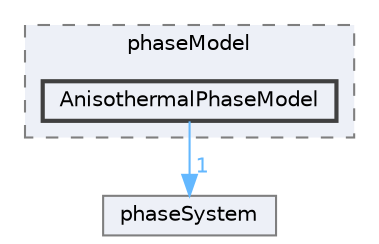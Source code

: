 digraph "src/phaseSystemModels/reactingEuler/multiphaseSystem/phaseModel/AnisothermalPhaseModel"
{
 // LATEX_PDF_SIZE
  bgcolor="transparent";
  edge [fontname=Helvetica,fontsize=10,labelfontname=Helvetica,labelfontsize=10];
  node [fontname=Helvetica,fontsize=10,shape=box,height=0.2,width=0.4];
  compound=true
  subgraph clusterdir_e73325ebbaf777d8f73dd3ce5c4db79d {
    graph [ bgcolor="#edf0f7", pencolor="grey50", label="phaseModel", fontname=Helvetica,fontsize=10 style="filled,dashed", URL="dir_e73325ebbaf777d8f73dd3ce5c4db79d.html",tooltip=""]
  dir_b1c4ad5e20f82298b094f8b944eddf83 [label="AnisothermalPhaseModel", fillcolor="#edf0f7", color="grey25", style="filled,bold", URL="dir_b1c4ad5e20f82298b094f8b944eddf83.html",tooltip=""];
  }
  dir_dfe19b54a98af0254be9d6c989217747 [label="phaseSystem", fillcolor="#edf0f7", color="grey50", style="filled", URL="dir_dfe19b54a98af0254be9d6c989217747.html",tooltip=""];
  dir_b1c4ad5e20f82298b094f8b944eddf83->dir_dfe19b54a98af0254be9d6c989217747 [headlabel="1", labeldistance=1.5 headhref="dir_000107_002906.html" href="dir_000107_002906.html" color="steelblue1" fontcolor="steelblue1"];
}

